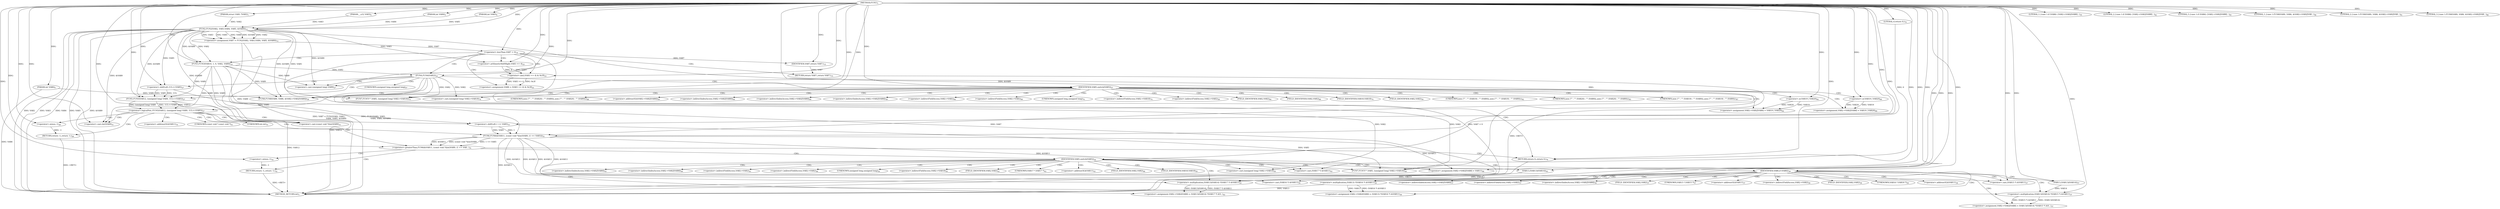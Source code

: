 digraph "FUN1" {  
"8" [label = <(METHOD,FUN1)<SUB>1</SUB>> ]
"215" [label = <(METHOD_RETURN,int)<SUB>1</SUB>> ]
"9" [label = <(PARAM,struct VAR1 *VAR2)<SUB>1</SUB>> ]
"10" [label = <(PARAM,__u32 VAR3)<SUB>2</SUB>> ]
"11" [label = <(PARAM,int VAR4)<SUB>3</SUB>> ]
"12" [label = <(PARAM,int VAR5)<SUB>4</SUB>> ]
"13" [label = <(PARAM,int VAR6)<SUB>5</SUB>> ]
"18" [label = <(&lt;operator&gt;.assignment,VAR7 = FUN2(VAR2, VAR3,
			VAR4, VAR5, &amp;VAR9))<SUB>12</SUB>> ]
"34" [label = <(FUN3,FUN3(VAR10, 1, 0, VAR2, VAR9))<SUB>19</SUB>> ]
"40" [label = <(&lt;operator&gt;.assignment,VAR8 = (VAR3 &gt;&gt; 4) &amp; 0x3f)<SUB>23</SUB>> ]
"213" [label = <(RETURN,return 0;,return 0;)<SUB>79</SUB>> ]
"28" [label = <(&lt;operator&gt;.lessThan,VAR7 &lt; 0)<SUB>14</SUB>> ]
"48" [label = <(FUN4,FUN4(VAR2))<SUB>24</SUB>> ]
"214" [label = <(LITERAL,0,return 0;)<SUB>79</SUB>> ]
"20" [label = <(FUN2,FUN2(VAR2, VAR3,
			VAR4, VAR5, &amp;VAR9))<SUB>12</SUB>> ]
"32" [label = <(RETURN,return VAR7;,return VAR7;)<SUB>15</SUB>> ]
"42" [label = <(&lt;operator&gt;.and,(VAR3 &gt;&gt; 4) &amp; 0x3f)<SUB>23</SUB>> ]
"33" [label = <(IDENTIFIER,VAR7,return VAR7;)<SUB>15</SUB>> ]
"43" [label = <(&lt;operator&gt;.arithmeticShiftRight,VAR3 &gt;&gt; 4)<SUB>23</SUB>> ]
"53" [label = <(&lt;operator&gt;.logicalNot,!FUN5(VAR12, (unsigned long) VAR9, 1UL&lt;&lt;VAR5))<SUB>27</SUB>> ]
"67" [label = <(&lt;operator&gt;.greaterThan,FUN6(&amp;VAR11, (const void *)(int)VAR9, (1 &lt;&lt; VAR...)<SUB>31</SUB>> ]
"85" [label = <(IDENTIFIER,VAR5,switch(VAR5))<SUB>34</SUB>> ]
"63" [label = <(RETURN,return -1;,return -1;)<SUB>28</SUB>> ]
"81" [label = <(RETURN,return -1;,return -1;)<SUB>32</SUB>> ]
"88" [label = <(LITERAL,1,{
		case 1:
			if (VAR6) {
				VAR2-&gt;VAR2[VAR8]...)<SUB>35</SUB>> ]
"121" [label = <(LITERAL,2,{
		case 1:
			if (VAR6) {
				VAR2-&gt;VAR2[VAR8]...)<SUB>42</SUB>> ]
"122" [label = <(&lt;operator&gt;.assignment,VAR2-&gt;VAR2[VAR8] = (VAR13)(VAR14) *(VAR17 *) &amp;V...)<SUB>43</SUB>> ]
"137" [label = <(LITERAL,3,{
		case 1:
			if (VAR6) {
				VAR2-&gt;VAR2[VAR8]...)<SUB>45</SUB>> ]
"138" [label = <(&lt;operator&gt;.assignment,VAR2-&gt;VAR2[VAR8] = VAR11)<SUB>46</SUB>> ]
"147" [label = <(FUN7,FUN7(&quot;&quot;,
				VAR5, (unsigned long) VAR2-&gt;VAR18))<SUB>49</SUB>> ]
"161" [label = <(IDENTIFIER,VAR5,switch(VAR5))<SUB>57</SUB>> ]
"54" [label = <(FUN5,FUN5(VAR12, (unsigned long) VAR9, 1UL&lt;&lt;VAR5))<SUB>27</SUB>> ]
"64" [label = <(&lt;operator&gt;.minus,-1)<SUB>28</SUB>> ]
"68" [label = <(FUN6,FUN6(&amp;VAR11, (const void *)(int)VAR9, (1 &lt;&lt; VAR5)))<SUB>31</SUB>> ]
"82" [label = <(&lt;operator&gt;.minus,-1)<SUB>32</SUB>> ]
"90" [label = <(IDENTIFIER,VAR6,if (VAR6))<SUB>36</SUB>> ]
"164" [label = <(LITERAL,1,{
		case 1:
			FUN8(VAR9, VAR6, &amp;VAR2-&gt;VAR2[VAR...)<SUB>58</SUB>> ]
"165" [label = <(FUN8,FUN8(VAR9, VAR6, &amp;VAR2-&gt;VAR2[VAR8]))<SUB>59</SUB>> ]
"176" [label = <(LITERAL,2,{
		case 1:
			FUN8(VAR9, VAR6, &amp;VAR2-&gt;VAR2[VAR...)<SUB>61</SUB>> ]
"179" [label = <(&lt;operator&gt;.assignment,VAR2-&gt;VAR2[VAR8] = VAR19 | VAR20)<SUB>64</SUB>> ]
"190" [label = <(LITERAL,3,{
		case 1:
			FUN8(VAR9, VAR6, &amp;VAR2-&gt;VAR2[VAR...)<SUB>66</SUB>> ]
"193" [label = <(&lt;operator&gt;.assignment,VAR2-&gt;VAR2[VAR8] = VAR19 | VAR20)<SUB>69</SUB>> ]
"204" [label = <(FUN7,FUN7(&quot;&quot;,
				VAR5, (unsigned long) VAR2-&gt;VAR18))<SUB>73</SUB>> ]
"56" [label = <(&lt;operator&gt;.cast,(unsigned long) VAR9)<SUB>27</SUB>> ]
"59" [label = <(&lt;operator&gt;.shiftLeft,1UL&lt;&lt;VAR5)<SUB>27</SUB>> ]
"71" [label = <(&lt;operator&gt;.cast,(const void *)(int)VAR9)<SUB>31</SUB>> ]
"76" [label = <(&lt;operator&gt;.shiftLeft,1 &lt;&lt; VAR5)<SUB>31</SUB>> ]
"92" [label = <(&lt;operator&gt;.assignment,VAR2-&gt;VAR2[VAR8] = (VAR13)(VAR14) *(VAR15 *) &amp;V...)<SUB>37</SUB>> ]
"128" [label = <(&lt;operator&gt;.multiplication,(VAR13)(VAR14) *(VAR17 *) &amp;VAR11)<SUB>43</SUB>> ]
"150" [label = <(&lt;operator&gt;.cast,(unsigned long) VAR2-&gt;VAR18)<SUB>50</SUB>> ]
"73" [label = <(&lt;operator&gt;.cast,(int)VAR9)<SUB>31</SUB>> ]
"107" [label = <(&lt;operator&gt;.assignment,VAR2-&gt;VAR2[VAR8] = (VAR13) *(VAR16 *) &amp;VAR11)<SUB>39</SUB>> ]
"129" [label = <(VAR13,(VAR13)(VAR14))<SUB>43</SUB>> ]
"131" [label = <(&lt;operator&gt;.cast,(VAR17 *) &amp;VAR11)<SUB>43</SUB>> ]
"185" [label = <(&lt;operator&gt;.or,VAR19 | VAR20)<SUB>64</SUB>> ]
"199" [label = <(&lt;operator&gt;.or,VAR19 | VAR20)<SUB>69</SUB>> ]
"207" [label = <(&lt;operator&gt;.cast,(unsigned long) VAR2-&gt;VAR18)<SUB>74</SUB>> ]
"98" [label = <(&lt;operator&gt;.multiplication,(VAR13)(VAR14) *(VAR15 *) &amp;VAR11)<SUB>37</SUB>> ]
"99" [label = <(VAR13,(VAR13)(VAR14))<SUB>37</SUB>> ]
"101" [label = <(&lt;operator&gt;.cast,(VAR15 *) &amp;VAR11)<SUB>37</SUB>> ]
"113" [label = <(&lt;operator&gt;.multiplication,(VAR13) *(VAR16 *) &amp;VAR11)<SUB>39</SUB>> ]
"115" [label = <(&lt;operator&gt;.cast,(VAR16 *) &amp;VAR11)<SUB>39</SUB>> ]
"69" [label = <(&lt;operator&gt;.addressOf,&amp;VAR11)<SUB>31</SUB>> ]
"123" [label = <(&lt;operator&gt;.indirectIndexAccess,VAR2-&gt;VAR2[VAR8])<SUB>43</SUB>> ]
"139" [label = <(&lt;operator&gt;.indirectIndexAccess,VAR2-&gt;VAR2[VAR8])<SUB>46</SUB>> ]
"177" [label = <(UNKNOWN,asm (&quot;&quot; : &quot;&quot; (VAR19) : &quot;&quot; (VAR9));,asm (&quot;&quot; : &quot;&quot; (VAR19) : &quot;&quot; (VAR9));)<SUB>62</SUB>> ]
"178" [label = <(UNKNOWN,asm (&quot;&quot; : &quot;&quot; (VAR20) : &quot;&quot; (VAR9));,asm (&quot;&quot; : &quot;&quot; (VAR20) : &quot;&quot; (VAR9));)<SUB>63</SUB>> ]
"191" [label = <(UNKNOWN,asm (&quot;&quot; : &quot;&quot; (VAR19) : &quot;&quot; (VAR9));,asm (&quot;&quot; : &quot;&quot; (VAR19) : &quot;&quot; (VAR9));)<SUB>67</SUB>> ]
"192" [label = <(UNKNOWN,asm (&quot;&quot; : &quot;&quot; (VAR20) : &quot;&quot; (VAR9));,asm (&quot;&quot; : &quot;&quot; (VAR20) : &quot;&quot; (VAR9));)<SUB>68</SUB>> ]
"57" [label = <(UNKNOWN,unsigned long,unsigned long)<SUB>27</SUB>> ]
"72" [label = <(UNKNOWN,const void *,const void *)<SUB>31</SUB>> ]
"124" [label = <(&lt;operator&gt;.indirectFieldAccess,VAR2-&gt;VAR2)<SUB>43</SUB>> ]
"140" [label = <(&lt;operator&gt;.indirectFieldAccess,VAR2-&gt;VAR2)<SUB>46</SUB>> ]
"151" [label = <(UNKNOWN,unsigned long,unsigned long)<SUB>50</SUB>> ]
"152" [label = <(&lt;operator&gt;.indirectFieldAccess,VAR2-&gt;VAR18)<SUB>50</SUB>> ]
"168" [label = <(&lt;operator&gt;.addressOf,&amp;VAR2-&gt;VAR2[VAR8])<SUB>59</SUB>> ]
"180" [label = <(&lt;operator&gt;.indirectIndexAccess,VAR2-&gt;VAR2[VAR8])<SUB>64</SUB>> ]
"194" [label = <(&lt;operator&gt;.indirectIndexAccess,VAR2-&gt;VAR2[VAR8])<SUB>69</SUB>> ]
"74" [label = <(UNKNOWN,int,int)<SUB>31</SUB>> ]
"93" [label = <(&lt;operator&gt;.indirectIndexAccess,VAR2-&gt;VAR2[VAR8])<SUB>37</SUB>> ]
"126" [label = <(FIELD_IDENTIFIER,VAR2,VAR2)<SUB>43</SUB>> ]
"132" [label = <(UNKNOWN,VAR17 *,VAR17 *)<SUB>43</SUB>> ]
"133" [label = <(&lt;operator&gt;.addressOf,&amp;VAR11)<SUB>43</SUB>> ]
"142" [label = <(FIELD_IDENTIFIER,VAR2,VAR2)<SUB>46</SUB>> ]
"154" [label = <(FIELD_IDENTIFIER,VAR18,VAR18)<SUB>50</SUB>> ]
"169" [label = <(&lt;operator&gt;.indirectIndexAccess,VAR2-&gt;VAR2[VAR8])<SUB>59</SUB>> ]
"181" [label = <(&lt;operator&gt;.indirectFieldAccess,VAR2-&gt;VAR2)<SUB>64</SUB>> ]
"195" [label = <(&lt;operator&gt;.indirectFieldAccess,VAR2-&gt;VAR2)<SUB>69</SUB>> ]
"208" [label = <(UNKNOWN,unsigned long,unsigned long)<SUB>74</SUB>> ]
"209" [label = <(&lt;operator&gt;.indirectFieldAccess,VAR2-&gt;VAR18)<SUB>74</SUB>> ]
"94" [label = <(&lt;operator&gt;.indirectFieldAccess,VAR2-&gt;VAR2)<SUB>37</SUB>> ]
"108" [label = <(&lt;operator&gt;.indirectIndexAccess,VAR2-&gt;VAR2[VAR8])<SUB>39</SUB>> ]
"170" [label = <(&lt;operator&gt;.indirectFieldAccess,VAR2-&gt;VAR2)<SUB>59</SUB>> ]
"183" [label = <(FIELD_IDENTIFIER,VAR2,VAR2)<SUB>64</SUB>> ]
"197" [label = <(FIELD_IDENTIFIER,VAR2,VAR2)<SUB>69</SUB>> ]
"211" [label = <(FIELD_IDENTIFIER,VAR18,VAR18)<SUB>74</SUB>> ]
"96" [label = <(FIELD_IDENTIFIER,VAR2,VAR2)<SUB>37</SUB>> ]
"102" [label = <(UNKNOWN,VAR15 *,VAR15 *)<SUB>37</SUB>> ]
"103" [label = <(&lt;operator&gt;.addressOf,&amp;VAR11)<SUB>37</SUB>> ]
"109" [label = <(&lt;operator&gt;.indirectFieldAccess,VAR2-&gt;VAR2)<SUB>39</SUB>> ]
"172" [label = <(FIELD_IDENTIFIER,VAR2,VAR2)<SUB>59</SUB>> ]
"111" [label = <(FIELD_IDENTIFIER,VAR2,VAR2)<SUB>39</SUB>> ]
"116" [label = <(UNKNOWN,VAR16 *,VAR16 *)<SUB>39</SUB>> ]
"117" [label = <(&lt;operator&gt;.addressOf,&amp;VAR11)<SUB>39</SUB>> ]
  "213" -> "215"  [ label = "DDG: &lt;RET&gt;"] 
  "81" -> "215"  [ label = "DDG: &lt;RET&gt;"] 
  "32" -> "215"  [ label = "DDG: &lt;RET&gt;"] 
  "63" -> "215"  [ label = "DDG: &lt;RET&gt;"] 
  "13" -> "215"  [ label = "DDG: VAR6"] 
  "20" -> "215"  [ label = "DDG: VAR2"] 
  "20" -> "215"  [ label = "DDG: VAR3"] 
  "20" -> "215"  [ label = "DDG: VAR4"] 
  "20" -> "215"  [ label = "DDG: VAR5"] 
  "20" -> "215"  [ label = "DDG: &amp;VAR9"] 
  "18" -> "215"  [ label = "DDG: FUN2(VAR2, VAR3,
			VAR4, VAR5, &amp;VAR9)"] 
  "18" -> "215"  [ label = "DDG: VAR7 = FUN2(VAR2, VAR3,
			VAR4, VAR5, &amp;VAR9)"] 
  "28" -> "215"  [ label = "DDG: VAR7"] 
  "28" -> "215"  [ label = "DDG: VAR7 &lt; 0"] 
  "54" -> "215"  [ label = "DDG: VAR12"] 
  "113" -> "215"  [ label = "DDG: VAR13"] 
  "34" -> "215"  [ label = "DDG: VAR10"] 
  "8" -> "9"  [ label = "DDG: "] 
  "8" -> "10"  [ label = "DDG: "] 
  "8" -> "11"  [ label = "DDG: "] 
  "8" -> "12"  [ label = "DDG: "] 
  "8" -> "13"  [ label = "DDG: "] 
  "20" -> "18"  [ label = "DDG: VAR3"] 
  "20" -> "18"  [ label = "DDG: VAR5"] 
  "20" -> "18"  [ label = "DDG: VAR4"] 
  "20" -> "18"  [ label = "DDG: &amp;VAR9"] 
  "20" -> "18"  [ label = "DDG: VAR2"] 
  "42" -> "40"  [ label = "DDG: VAR3 &gt;&gt; 4"] 
  "42" -> "40"  [ label = "DDG: 0x3f"] 
  "214" -> "213"  [ label = "DDG: 0"] 
  "8" -> "213"  [ label = "DDG: "] 
  "8" -> "34"  [ label = "DDG: "] 
  "20" -> "34"  [ label = "DDG: VAR2"] 
  "20" -> "34"  [ label = "DDG: &amp;VAR9"] 
  "8" -> "214"  [ label = "DDG: "] 
  "9" -> "20"  [ label = "DDG: VAR2"] 
  "8" -> "20"  [ label = "DDG: "] 
  "10" -> "20"  [ label = "DDG: VAR3"] 
  "11" -> "20"  [ label = "DDG: VAR4"] 
  "12" -> "20"  [ label = "DDG: VAR5"] 
  "18" -> "28"  [ label = "DDG: VAR7"] 
  "8" -> "28"  [ label = "DDG: "] 
  "33" -> "32"  [ label = "DDG: VAR7"] 
  "43" -> "42"  [ label = "DDG: VAR3"] 
  "43" -> "42"  [ label = "DDG: 4"] 
  "8" -> "42"  [ label = "DDG: "] 
  "34" -> "48"  [ label = "DDG: VAR2"] 
  "8" -> "48"  [ label = "DDG: "] 
  "28" -> "33"  [ label = "DDG: VAR7"] 
  "8" -> "33"  [ label = "DDG: "] 
  "20" -> "43"  [ label = "DDG: VAR3"] 
  "8" -> "43"  [ label = "DDG: "] 
  "8" -> "85"  [ label = "DDG: "] 
  "54" -> "53"  [ label = "DDG: VAR12"] 
  "54" -> "53"  [ label = "DDG: (unsigned long) VAR9"] 
  "54" -> "53"  [ label = "DDG: 1UL&lt;&lt;VAR5"] 
  "64" -> "63"  [ label = "DDG: -1"] 
  "68" -> "67"  [ label = "DDG: &amp;VAR11"] 
  "68" -> "67"  [ label = "DDG: (const void *)(int)VAR9"] 
  "68" -> "67"  [ label = "DDG: 1 &lt;&lt; VAR5"] 
  "8" -> "67"  [ label = "DDG: "] 
  "82" -> "81"  [ label = "DDG: -1"] 
  "8" -> "88"  [ label = "DDG: "] 
  "8" -> "121"  [ label = "DDG: "] 
  "128" -> "122"  [ label = "DDG: (VAR13)(VAR14)"] 
  "128" -> "122"  [ label = "DDG: (VAR17 *) &amp;VAR11"] 
  "8" -> "137"  [ label = "DDG: "] 
  "68" -> "138"  [ label = "DDG: &amp;VAR11"] 
  "8" -> "138"  [ label = "DDG: "] 
  "8" -> "161"  [ label = "DDG: "] 
  "8" -> "54"  [ label = "DDG: "] 
  "20" -> "54"  [ label = "DDG: &amp;VAR9"] 
  "34" -> "54"  [ label = "DDG: VAR9"] 
  "59" -> "54"  [ label = "DDG: 1UL"] 
  "59" -> "54"  [ label = "DDG: VAR5"] 
  "8" -> "68"  [ label = "DDG: "] 
  "20" -> "68"  [ label = "DDG: &amp;VAR9"] 
  "34" -> "68"  [ label = "DDG: VAR9"] 
  "76" -> "68"  [ label = "DDG: 1"] 
  "76" -> "68"  [ label = "DDG: VAR5"] 
  "8" -> "90"  [ label = "DDG: "] 
  "8" -> "147"  [ label = "DDG: "] 
  "76" -> "147"  [ label = "DDG: VAR5"] 
  "48" -> "147"  [ label = "DDG: VAR2"] 
  "8" -> "164"  [ label = "DDG: "] 
  "8" -> "176"  [ label = "DDG: "] 
  "185" -> "179"  [ label = "DDG: VAR19"] 
  "185" -> "179"  [ label = "DDG: VAR20"] 
  "8" -> "190"  [ label = "DDG: "] 
  "199" -> "193"  [ label = "DDG: VAR19"] 
  "199" -> "193"  [ label = "DDG: VAR20"] 
  "20" -> "56"  [ label = "DDG: &amp;VAR9"] 
  "34" -> "56"  [ label = "DDG: VAR9"] 
  "8" -> "56"  [ label = "DDG: "] 
  "8" -> "59"  [ label = "DDG: "] 
  "20" -> "59"  [ label = "DDG: VAR5"] 
  "8" -> "64"  [ label = "DDG: "] 
  "20" -> "71"  [ label = "DDG: &amp;VAR9"] 
  "8" -> "71"  [ label = "DDG: "] 
  "34" -> "71"  [ label = "DDG: VAR9"] 
  "8" -> "76"  [ label = "DDG: "] 
  "59" -> "76"  [ label = "DDG: VAR5"] 
  "8" -> "82"  [ label = "DDG: "] 
  "98" -> "92"  [ label = "DDG: (VAR13)(VAR14)"] 
  "98" -> "92"  [ label = "DDG: (VAR15 *) &amp;VAR11"] 
  "129" -> "128"  [ label = "DDG: VAR14"] 
  "68" -> "128"  [ label = "DDG: &amp;VAR11"] 
  "8" -> "128"  [ label = "DDG: "] 
  "48" -> "150"  [ label = "DDG: VAR2"] 
  "20" -> "165"  [ label = "DDG: &amp;VAR9"] 
  "34" -> "165"  [ label = "DDG: VAR9"] 
  "8" -> "165"  [ label = "DDG: "] 
  "13" -> "165"  [ label = "DDG: VAR6"] 
  "8" -> "204"  [ label = "DDG: "] 
  "20" -> "204"  [ label = "DDG: VAR5"] 
  "48" -> "204"  [ label = "DDG: VAR2"] 
  "20" -> "73"  [ label = "DDG: &amp;VAR9"] 
  "8" -> "73"  [ label = "DDG: "] 
  "34" -> "73"  [ label = "DDG: VAR9"] 
  "113" -> "107"  [ label = "DDG: VAR13"] 
  "113" -> "107"  [ label = "DDG: (VAR16 *) &amp;VAR11"] 
  "8" -> "129"  [ label = "DDG: "] 
  "68" -> "131"  [ label = "DDG: &amp;VAR11"] 
  "8" -> "131"  [ label = "DDG: "] 
  "8" -> "185"  [ label = "DDG: "] 
  "8" -> "199"  [ label = "DDG: "] 
  "48" -> "207"  [ label = "DDG: VAR2"] 
  "99" -> "98"  [ label = "DDG: VAR14"] 
  "68" -> "98"  [ label = "DDG: &amp;VAR11"] 
  "8" -> "98"  [ label = "DDG: "] 
  "8" -> "99"  [ label = "DDG: "] 
  "68" -> "101"  [ label = "DDG: &amp;VAR11"] 
  "8" -> "101"  [ label = "DDG: "] 
  "8" -> "113"  [ label = "DDG: "] 
  "68" -> "113"  [ label = "DDG: &amp;VAR11"] 
  "68" -> "115"  [ label = "DDG: &amp;VAR11"] 
  "8" -> "115"  [ label = "DDG: "] 
  "28" -> "34"  [ label = "CDG: "] 
  "28" -> "42"  [ label = "CDG: "] 
  "28" -> "40"  [ label = "CDG: "] 
  "28" -> "43"  [ label = "CDG: "] 
  "28" -> "48"  [ label = "CDG: "] 
  "28" -> "32"  [ label = "CDG: "] 
  "48" -> "57"  [ label = "CDG: "] 
  "48" -> "161"  [ label = "CDG: "] 
  "48" -> "56"  [ label = "CDG: "] 
  "48" -> "213"  [ label = "CDG: "] 
  "48" -> "59"  [ label = "CDG: "] 
  "48" -> "54"  [ label = "CDG: "] 
  "48" -> "53"  [ label = "CDG: "] 
  "53" -> "68"  [ label = "CDG: "] 
  "53" -> "73"  [ label = "CDG: "] 
  "53" -> "64"  [ label = "CDG: "] 
  "53" -> "69"  [ label = "CDG: "] 
  "53" -> "67"  [ label = "CDG: "] 
  "53" -> "74"  [ label = "CDG: "] 
  "53" -> "76"  [ label = "CDG: "] 
  "53" -> "72"  [ label = "CDG: "] 
  "53" -> "71"  [ label = "CDG: "] 
  "53" -> "63"  [ label = "CDG: "] 
  "67" -> "81"  [ label = "CDG: "] 
  "67" -> "85"  [ label = "CDG: "] 
  "67" -> "213"  [ label = "CDG: "] 
  "67" -> "82"  [ label = "CDG: "] 
  "85" -> "154"  [ label = "CDG: "] 
  "85" -> "128"  [ label = "CDG: "] 
  "85" -> "131"  [ label = "CDG: "] 
  "85" -> "132"  [ label = "CDG: "] 
  "85" -> "150"  [ label = "CDG: "] 
  "85" -> "151"  [ label = "CDG: "] 
  "85" -> "129"  [ label = "CDG: "] 
  "85" -> "138"  [ label = "CDG: "] 
  "85" -> "90"  [ label = "CDG: "] 
  "85" -> "152"  [ label = "CDG: "] 
  "85" -> "139"  [ label = "CDG: "] 
  "85" -> "122"  [ label = "CDG: "] 
  "85" -> "142"  [ label = "CDG: "] 
  "85" -> "123"  [ label = "CDG: "] 
  "85" -> "140"  [ label = "CDG: "] 
  "85" -> "126"  [ label = "CDG: "] 
  "85" -> "147"  [ label = "CDG: "] 
  "85" -> "124"  [ label = "CDG: "] 
  "85" -> "133"  [ label = "CDG: "] 
  "161" -> "192"  [ label = "CDG: "] 
  "161" -> "169"  [ label = "CDG: "] 
  "161" -> "179"  [ label = "CDG: "] 
  "161" -> "178"  [ label = "CDG: "] 
  "161" -> "209"  [ label = "CDG: "] 
  "161" -> "185"  [ label = "CDG: "] 
  "161" -> "197"  [ label = "CDG: "] 
  "161" -> "168"  [ label = "CDG: "] 
  "161" -> "204"  [ label = "CDG: "] 
  "161" -> "170"  [ label = "CDG: "] 
  "161" -> "181"  [ label = "CDG: "] 
  "161" -> "191"  [ label = "CDG: "] 
  "161" -> "208"  [ label = "CDG: "] 
  "161" -> "195"  [ label = "CDG: "] 
  "161" -> "207"  [ label = "CDG: "] 
  "161" -> "194"  [ label = "CDG: "] 
  "161" -> "180"  [ label = "CDG: "] 
  "161" -> "183"  [ label = "CDG: "] 
  "161" -> "193"  [ label = "CDG: "] 
  "161" -> "199"  [ label = "CDG: "] 
  "161" -> "177"  [ label = "CDG: "] 
  "161" -> "165"  [ label = "CDG: "] 
  "161" -> "211"  [ label = "CDG: "] 
  "161" -> "172"  [ label = "CDG: "] 
  "90" -> "107"  [ label = "CDG: "] 
  "90" -> "94"  [ label = "CDG: "] 
  "90" -> "115"  [ label = "CDG: "] 
  "90" -> "96"  [ label = "CDG: "] 
  "90" -> "98"  [ label = "CDG: "] 
  "90" -> "113"  [ label = "CDG: "] 
  "90" -> "102"  [ label = "CDG: "] 
  "90" -> "103"  [ label = "CDG: "] 
  "90" -> "92"  [ label = "CDG: "] 
  "90" -> "93"  [ label = "CDG: "] 
  "90" -> "101"  [ label = "CDG: "] 
  "90" -> "108"  [ label = "CDG: "] 
  "90" -> "111"  [ label = "CDG: "] 
  "90" -> "116"  [ label = "CDG: "] 
  "90" -> "99"  [ label = "CDG: "] 
  "90" -> "117"  [ label = "CDG: "] 
  "90" -> "109"  [ label = "CDG: "] 
}
